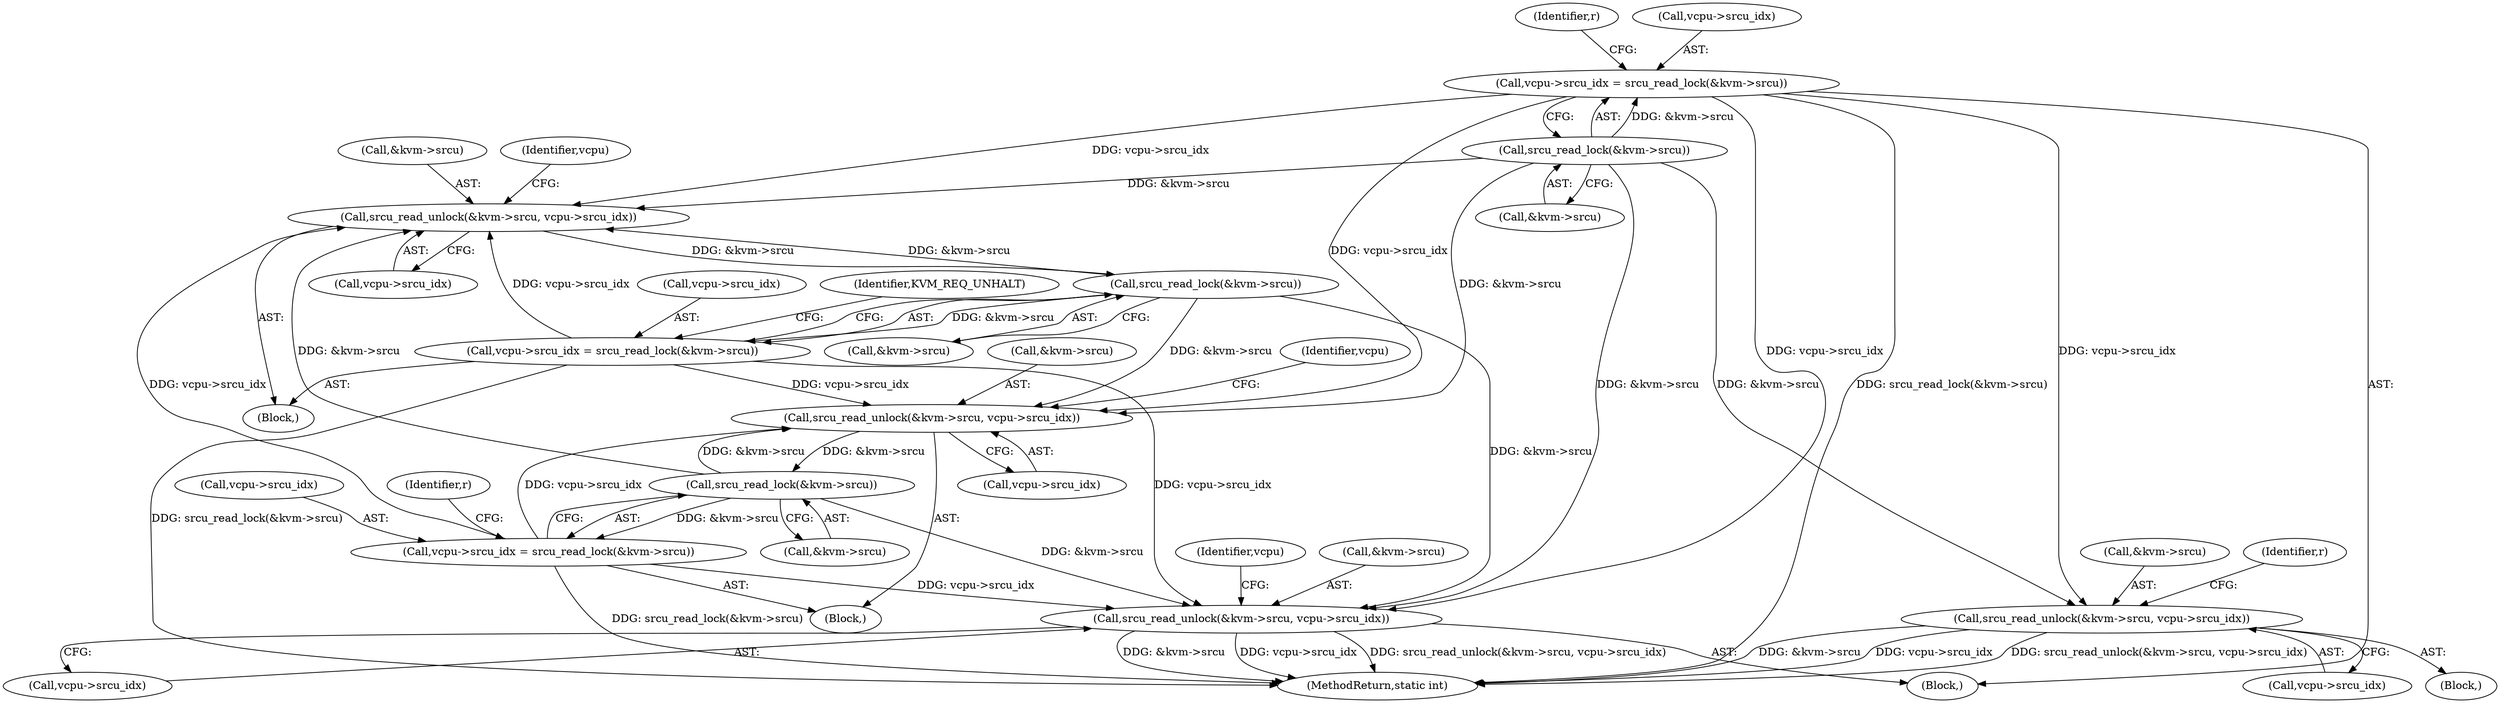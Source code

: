 digraph "0_linux_fda4e2e85589191b123d31cdc21fd33ee70f50fd_2@API" {
"1000110" [label="(Call,vcpu->srcu_idx = srcu_read_lock(&kvm->srcu))"];
"1000114" [label="(Call,srcu_read_lock(&kvm->srcu))"];
"1000126" [label="(Call,srcu_read_unlock(&kvm->srcu, vcpu->srcu_idx))"];
"1000167" [label="(Call,srcu_read_unlock(&kvm->srcu, vcpu->srcu_idx))"];
"1000181" [label="(Call,srcu_read_lock(&kvm->srcu))"];
"1000177" [label="(Call,vcpu->srcu_idx = srcu_read_lock(&kvm->srcu))"];
"1000299" [label="(Call,srcu_read_unlock(&kvm->srcu, vcpu->srcu_idx))"];
"1000313" [label="(Call,srcu_read_lock(&kvm->srcu))"];
"1000309" [label="(Call,vcpu->srcu_idx = srcu_read_lock(&kvm->srcu))"];
"1000318" [label="(Call,srcu_read_unlock(&kvm->srcu, vcpu->srcu_idx))"];
"1000120" [label="(Identifier,r)"];
"1000318" [label="(Call,srcu_read_unlock(&kvm->srcu, vcpu->srcu_idx))"];
"1000308" [label="(Identifier,vcpu)"];
"1000141" [label="(Identifier,r)"];
"1000102" [label="(Block,)"];
"1000176" [label="(Identifier,vcpu)"];
"1000126" [label="(Call,srcu_read_unlock(&kvm->srcu, vcpu->srcu_idx))"];
"1000167" [label="(Call,srcu_read_unlock(&kvm->srcu, vcpu->srcu_idx))"];
"1000323" [label="(Call,vcpu->srcu_idx)"];
"1000330" [label="(MethodReturn,static int)"];
"1000327" [label="(Identifier,vcpu)"];
"1000127" [label="(Call,&kvm->srcu)"];
"1000177" [label="(Call,vcpu->srcu_idx = srcu_read_lock(&kvm->srcu))"];
"1000178" [label="(Call,vcpu->srcu_idx)"];
"1000300" [label="(Call,&kvm->srcu)"];
"1000304" [label="(Call,vcpu->srcu_idx)"];
"1000125" [label="(Block,)"];
"1000182" [label="(Call,&kvm->srcu)"];
"1000114" [label="(Call,srcu_read_lock(&kvm->srcu))"];
"1000181" [label="(Call,srcu_read_lock(&kvm->srcu))"];
"1000313" [label="(Call,srcu_read_lock(&kvm->srcu))"];
"1000115" [label="(Call,&kvm->srcu)"];
"1000310" [label="(Call,vcpu->srcu_idx)"];
"1000131" [label="(Call,vcpu->srcu_idx)"];
"1000166" [label="(Block,)"];
"1000188" [label="(Identifier,KVM_REQ_UNHALT)"];
"1000319" [label="(Call,&kvm->srcu)"];
"1000299" [label="(Call,srcu_read_unlock(&kvm->srcu, vcpu->srcu_idx))"];
"1000298" [label="(Block,)"];
"1000111" [label="(Call,vcpu->srcu_idx)"];
"1000314" [label="(Call,&kvm->srcu)"];
"1000172" [label="(Call,vcpu->srcu_idx)"];
"1000135" [label="(Identifier,r)"];
"1000168" [label="(Call,&kvm->srcu)"];
"1000309" [label="(Call,vcpu->srcu_idx = srcu_read_lock(&kvm->srcu))"];
"1000110" [label="(Call,vcpu->srcu_idx = srcu_read_lock(&kvm->srcu))"];
"1000110" -> "1000102"  [label="AST: "];
"1000110" -> "1000114"  [label="CFG: "];
"1000111" -> "1000110"  [label="AST: "];
"1000114" -> "1000110"  [label="AST: "];
"1000120" -> "1000110"  [label="CFG: "];
"1000110" -> "1000330"  [label="DDG: srcu_read_lock(&kvm->srcu)"];
"1000114" -> "1000110"  [label="DDG: &kvm->srcu"];
"1000110" -> "1000126"  [label="DDG: vcpu->srcu_idx"];
"1000110" -> "1000167"  [label="DDG: vcpu->srcu_idx"];
"1000110" -> "1000299"  [label="DDG: vcpu->srcu_idx"];
"1000110" -> "1000318"  [label="DDG: vcpu->srcu_idx"];
"1000114" -> "1000115"  [label="CFG: "];
"1000115" -> "1000114"  [label="AST: "];
"1000114" -> "1000126"  [label="DDG: &kvm->srcu"];
"1000114" -> "1000167"  [label="DDG: &kvm->srcu"];
"1000114" -> "1000299"  [label="DDG: &kvm->srcu"];
"1000114" -> "1000318"  [label="DDG: &kvm->srcu"];
"1000126" -> "1000125"  [label="AST: "];
"1000126" -> "1000131"  [label="CFG: "];
"1000127" -> "1000126"  [label="AST: "];
"1000131" -> "1000126"  [label="AST: "];
"1000135" -> "1000126"  [label="CFG: "];
"1000126" -> "1000330"  [label="DDG: srcu_read_unlock(&kvm->srcu, vcpu->srcu_idx)"];
"1000126" -> "1000330"  [label="DDG: &kvm->srcu"];
"1000126" -> "1000330"  [label="DDG: vcpu->srcu_idx"];
"1000167" -> "1000166"  [label="AST: "];
"1000167" -> "1000172"  [label="CFG: "];
"1000168" -> "1000167"  [label="AST: "];
"1000172" -> "1000167"  [label="AST: "];
"1000176" -> "1000167"  [label="CFG: "];
"1000181" -> "1000167"  [label="DDG: &kvm->srcu"];
"1000313" -> "1000167"  [label="DDG: &kvm->srcu"];
"1000177" -> "1000167"  [label="DDG: vcpu->srcu_idx"];
"1000309" -> "1000167"  [label="DDG: vcpu->srcu_idx"];
"1000167" -> "1000181"  [label="DDG: &kvm->srcu"];
"1000181" -> "1000177"  [label="AST: "];
"1000181" -> "1000182"  [label="CFG: "];
"1000182" -> "1000181"  [label="AST: "];
"1000177" -> "1000181"  [label="CFG: "];
"1000181" -> "1000177"  [label="DDG: &kvm->srcu"];
"1000181" -> "1000299"  [label="DDG: &kvm->srcu"];
"1000181" -> "1000318"  [label="DDG: &kvm->srcu"];
"1000177" -> "1000166"  [label="AST: "];
"1000178" -> "1000177"  [label="AST: "];
"1000188" -> "1000177"  [label="CFG: "];
"1000177" -> "1000330"  [label="DDG: srcu_read_lock(&kvm->srcu)"];
"1000177" -> "1000299"  [label="DDG: vcpu->srcu_idx"];
"1000177" -> "1000318"  [label="DDG: vcpu->srcu_idx"];
"1000299" -> "1000298"  [label="AST: "];
"1000299" -> "1000304"  [label="CFG: "];
"1000300" -> "1000299"  [label="AST: "];
"1000304" -> "1000299"  [label="AST: "];
"1000308" -> "1000299"  [label="CFG: "];
"1000313" -> "1000299"  [label="DDG: &kvm->srcu"];
"1000309" -> "1000299"  [label="DDG: vcpu->srcu_idx"];
"1000299" -> "1000313"  [label="DDG: &kvm->srcu"];
"1000313" -> "1000309"  [label="AST: "];
"1000313" -> "1000314"  [label="CFG: "];
"1000314" -> "1000313"  [label="AST: "];
"1000309" -> "1000313"  [label="CFG: "];
"1000313" -> "1000309"  [label="DDG: &kvm->srcu"];
"1000313" -> "1000318"  [label="DDG: &kvm->srcu"];
"1000309" -> "1000298"  [label="AST: "];
"1000310" -> "1000309"  [label="AST: "];
"1000141" -> "1000309"  [label="CFG: "];
"1000309" -> "1000330"  [label="DDG: srcu_read_lock(&kvm->srcu)"];
"1000309" -> "1000318"  [label="DDG: vcpu->srcu_idx"];
"1000318" -> "1000102"  [label="AST: "];
"1000318" -> "1000323"  [label="CFG: "];
"1000319" -> "1000318"  [label="AST: "];
"1000323" -> "1000318"  [label="AST: "];
"1000327" -> "1000318"  [label="CFG: "];
"1000318" -> "1000330"  [label="DDG: srcu_read_unlock(&kvm->srcu, vcpu->srcu_idx)"];
"1000318" -> "1000330"  [label="DDG: &kvm->srcu"];
"1000318" -> "1000330"  [label="DDG: vcpu->srcu_idx"];
}
